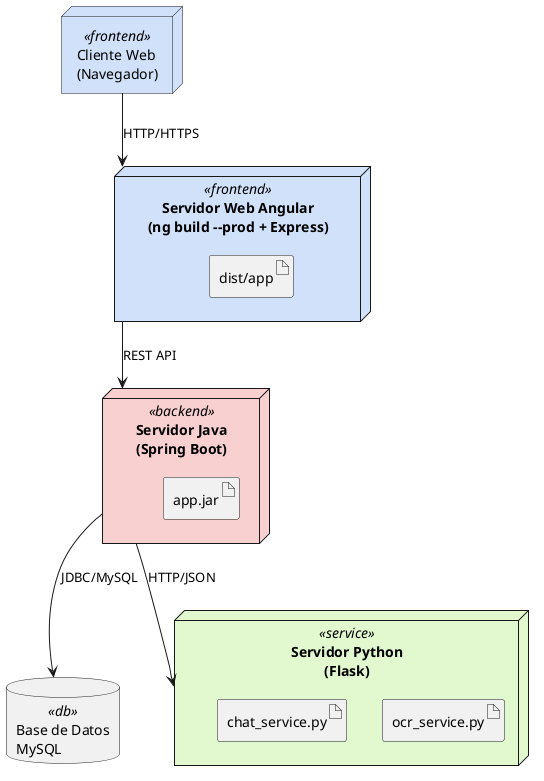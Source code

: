 @startuml
!define RECTANGLE node
skinparam node {
  BackgroundColor<<frontend>> #D0E1F9
  BackgroundColor<<backend>> #F9D0D0
  BackgroundColor<<service>> #E2F9D0
  BackgroundColor<<db>> #F9F2D0
}

node "Cliente Web\n(Navegador)" <<frontend>> {
}

node "Servidor Web Angular\n(ng build --prod + Express)" <<frontend>> {
  artifact "dist/app"
}

node "Servidor Java\n(Spring Boot)" <<backend>> {
  artifact "app.jar"
}

node "Servidor Python\n(Flask)" <<service>> {
  artifact "ocr_service.py"
  artifact "chat_service.py"
}

database "Base de Datos\nMySQL" <<db>>

"Cliente Web\n(Navegador)" --> "Servidor Web Angular\n(ng build --prod + Express)" : HTTP/HTTPS
"Servidor Web Angular\n(ng build --prod + Express)" --> "Servidor Java\n(Spring Boot)" : REST API
"Servidor Java\n(Spring Boot)" --> "Servidor Python\n(Flask)" : HTTP/JSON
"Servidor Java\n(Spring Boot)" --> "Base de Datos\nMySQL" : JDBC/MySQL

@enduml
